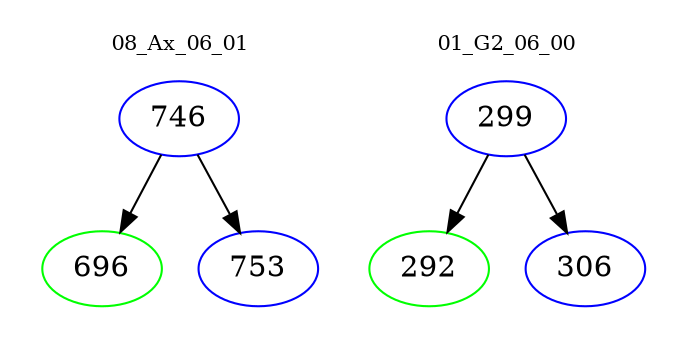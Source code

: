 digraph{
subgraph cluster_0 {
color = white
label = "08_Ax_06_01";
fontsize=10;
T0_746 [label="746", color="blue"]
T0_746 -> T0_696 [color="black"]
T0_696 [label="696", color="green"]
T0_746 -> T0_753 [color="black"]
T0_753 [label="753", color="blue"]
}
subgraph cluster_1 {
color = white
label = "01_G2_06_00";
fontsize=10;
T1_299 [label="299", color="blue"]
T1_299 -> T1_292 [color="black"]
T1_292 [label="292", color="green"]
T1_299 -> T1_306 [color="black"]
T1_306 [label="306", color="blue"]
}
}
